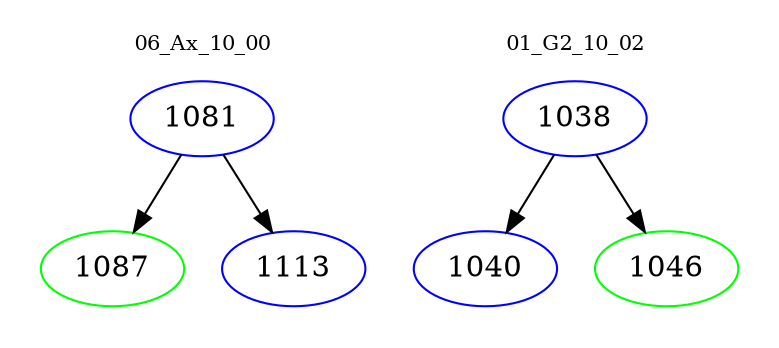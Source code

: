digraph{
subgraph cluster_0 {
color = white
label = "06_Ax_10_00";
fontsize=10;
T0_1081 [label="1081", color="blue"]
T0_1081 -> T0_1087 [color="black"]
T0_1087 [label="1087", color="green"]
T0_1081 -> T0_1113 [color="black"]
T0_1113 [label="1113", color="blue"]
}
subgraph cluster_1 {
color = white
label = "01_G2_10_02";
fontsize=10;
T1_1038 [label="1038", color="blue"]
T1_1038 -> T1_1040 [color="black"]
T1_1040 [label="1040", color="blue"]
T1_1038 -> T1_1046 [color="black"]
T1_1046 [label="1046", color="green"]
}
}

